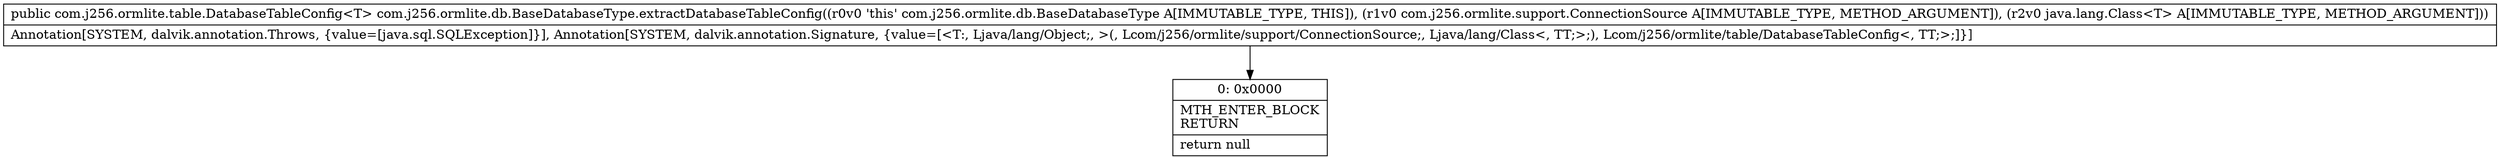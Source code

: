 digraph "CFG forcom.j256.ormlite.db.BaseDatabaseType.extractDatabaseTableConfig(Lcom\/j256\/ormlite\/support\/ConnectionSource;Ljava\/lang\/Class;)Lcom\/j256\/ormlite\/table\/DatabaseTableConfig;" {
Node_0 [shape=record,label="{0\:\ 0x0000|MTH_ENTER_BLOCK\lRETURN\l|return null\l}"];
MethodNode[shape=record,label="{public com.j256.ormlite.table.DatabaseTableConfig\<T\> com.j256.ormlite.db.BaseDatabaseType.extractDatabaseTableConfig((r0v0 'this' com.j256.ormlite.db.BaseDatabaseType A[IMMUTABLE_TYPE, THIS]), (r1v0 com.j256.ormlite.support.ConnectionSource A[IMMUTABLE_TYPE, METHOD_ARGUMENT]), (r2v0 java.lang.Class\<T\> A[IMMUTABLE_TYPE, METHOD_ARGUMENT]))  | Annotation[SYSTEM, dalvik.annotation.Throws, \{value=[java.sql.SQLException]\}], Annotation[SYSTEM, dalvik.annotation.Signature, \{value=[\<T:, Ljava\/lang\/Object;, \>(, Lcom\/j256\/ormlite\/support\/ConnectionSource;, Ljava\/lang\/Class\<, TT;\>;), Lcom\/j256\/ormlite\/table\/DatabaseTableConfig\<, TT;\>;]\}]\l}"];
MethodNode -> Node_0;
}

